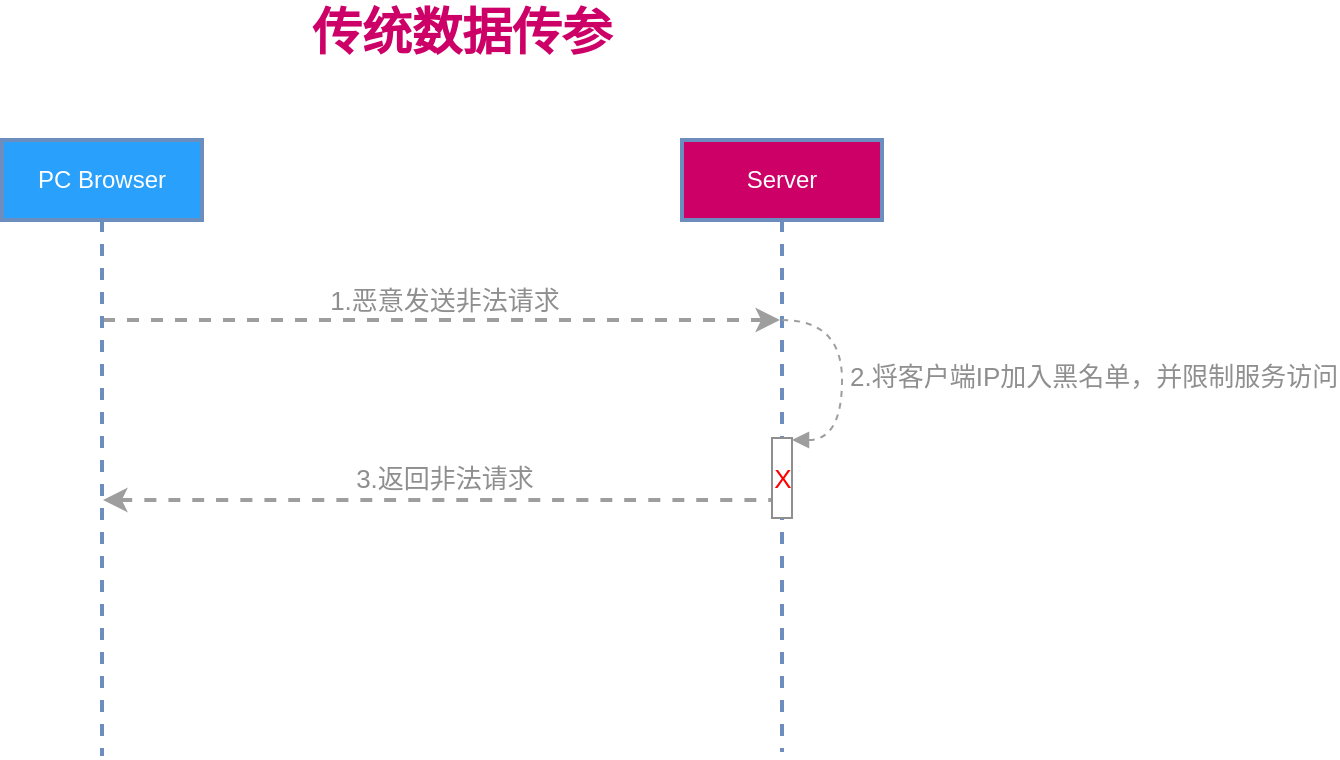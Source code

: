 <mxfile version="20.5.1" type="github"><diagram id="5Tx3TCXnyt9OSKzZZrrE" name="第 1 页"><mxGraphModel dx="1422" dy="762" grid="0" gridSize="10" guides="1" tooltips="1" connect="1" arrows="1" fold="1" page="1" pageScale="1" pageWidth="827" pageHeight="1169" math="0" shadow="0"><root><mxCell id="0"/><mxCell id="1" parent="0"/><mxCell id="flxkLxOHi36lx1edua9F-4" style="edgeStyle=orthogonalEdgeStyle;rounded=0;orthogonalLoop=1;jettySize=auto;html=1;fontSize=25;fontColor=#CC0066;dashed=1;strokeColor=#9E9E9E;strokeWidth=2;" parent="1" source="flxkLxOHi36lx1edua9F-1" target="flxkLxOHi36lx1edua9F-2" edge="1"><mxGeometry relative="1" as="geometry"><Array as="points"><mxPoint x="360" y="200"/><mxPoint x="360" y="200"/></Array></mxGeometry></mxCell><mxCell id="flxkLxOHi36lx1edua9F-5" value="1.恶意发送非法请求" style="edgeLabel;html=1;align=center;verticalAlign=middle;resizable=0;points=[];fontSize=13;fontColor=#8F8F8F;" parent="flxkLxOHi36lx1edua9F-4" vertex="1" connectable="0"><mxGeometry x="-0.274" relative="1" as="geometry"><mxPoint x="47" y="-10" as="offset"/></mxGeometry></mxCell><mxCell id="flxkLxOHi36lx1edua9F-1" value="PC Browser" style="shape=umlLifeline;perimeter=lifelinePerimeter;whiteSpace=wrap;html=1;container=1;collapsible=0;recursiveResize=0;outlineConnect=0;fillColor=#28A0FC;strokeColor=#6c8ebf;fontColor=#FFFFFF;strokeWidth=2;" parent="1" vertex="1"><mxGeometry x="140" y="110" width="100" height="308" as="geometry"/></mxCell><mxCell id="flxkLxOHi36lx1edua9F-10" style="edgeStyle=orthogonalEdgeStyle;curved=1;rounded=0;orthogonalLoop=1;jettySize=auto;html=1;dashed=1;strokeColor=#9E9E9E;fontSize=13;fontColor=#8F8F8F;strokeWidth=2;" parent="1" source="flxkLxOHi36lx1edua9F-2" target="flxkLxOHi36lx1edua9F-1" edge="1"><mxGeometry relative="1" as="geometry"><Array as="points"><mxPoint x="390" y="290"/><mxPoint x="390" y="290"/></Array></mxGeometry></mxCell><mxCell id="flxkLxOHi36lx1edua9F-11" value="3.返回非法请求" style="edgeLabel;html=1;align=center;verticalAlign=middle;resizable=0;points=[];fontSize=13;fontColor=#8F8F8F;" parent="flxkLxOHi36lx1edua9F-10" vertex="1" connectable="0"><mxGeometry x="-0.138" relative="1" as="geometry"><mxPoint x="-22" y="-11" as="offset"/></mxGeometry></mxCell><mxCell id="flxkLxOHi36lx1edua9F-2" value="Server" style="shape=umlLifeline;perimeter=lifelinePerimeter;whiteSpace=wrap;html=1;container=1;collapsible=0;recursiveResize=0;outlineConnect=0;fillColor=#CC0066;strokeColor=#6c8ebf;fontColor=#FFFFFF;strokeWidth=2;" parent="1" vertex="1"><mxGeometry x="480" y="110" width="100" height="306" as="geometry"/></mxCell><mxCell id="flxkLxOHi36lx1edua9F-8" value="X" style="html=1;points=[];perimeter=orthogonalPerimeter;fontSize=13;fontColor=#FF0000;fillColor=#FFFFFF;strokeColor=#8F8F8F;" parent="flxkLxOHi36lx1edua9F-2" vertex="1"><mxGeometry x="45" y="149" width="10" height="40" as="geometry"/></mxCell><mxCell id="flxkLxOHi36lx1edua9F-9" value="2.将客户端IP加入黑名单，并限制服务访问" style="edgeStyle=orthogonalEdgeStyle;html=1;align=left;spacingLeft=2;endArrow=block;rounded=0;entryX=1;entryY=0;dashed=1;strokeColor=#9E9E9E;fontSize=13;fontColor=#8F8F8F;curved=1;" parent="flxkLxOHi36lx1edua9F-2" edge="1"><mxGeometry relative="1" as="geometry"><mxPoint x="50" y="90" as="sourcePoint"/><Array as="points"><mxPoint x="80" y="90"/><mxPoint x="80" y="150"/></Array><mxPoint x="55" y="150" as="targetPoint"/></mxGeometry></mxCell><mxCell id="flxkLxOHi36lx1edua9F-3" value="传统数据传参" style="text;html=1;strokeColor=none;fillColor=none;align=center;verticalAlign=middle;whiteSpace=wrap;rounded=0;fontColor=#CC0066;fontSize=25;fontStyle=1" parent="1" vertex="1"><mxGeometry x="190" y="40" width="360" height="30" as="geometry"/></mxCell></root></mxGraphModel></diagram></mxfile>